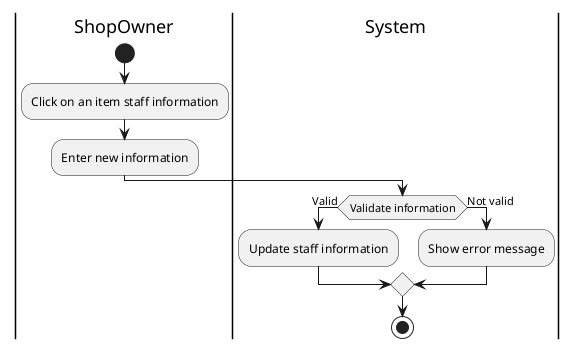 @startuml
|ShopOwner|
start
:Click on an item staff information;
:Enter new information;
|System|
if (Validate information) then (Valid)
:Update staff information;
else (Not valid)
:Show error message;
endif
stop
@enduml